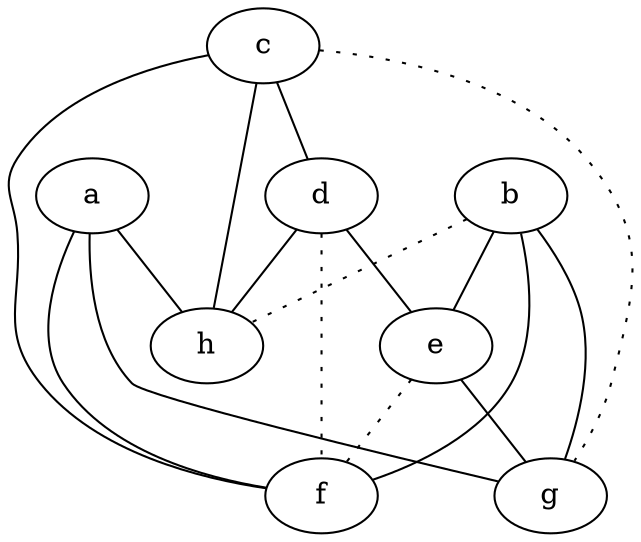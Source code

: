 graph {
a -- f;
a -- g;
a -- h;
b -- e;
b -- f;
b -- g;
b -- h [style=dotted];
c -- d;
c -- f;
c -- g [style=dotted];
c -- h;
d -- e;
d -- f [style=dotted];
d -- h;
e -- f [style=dotted];
e -- g;
}
